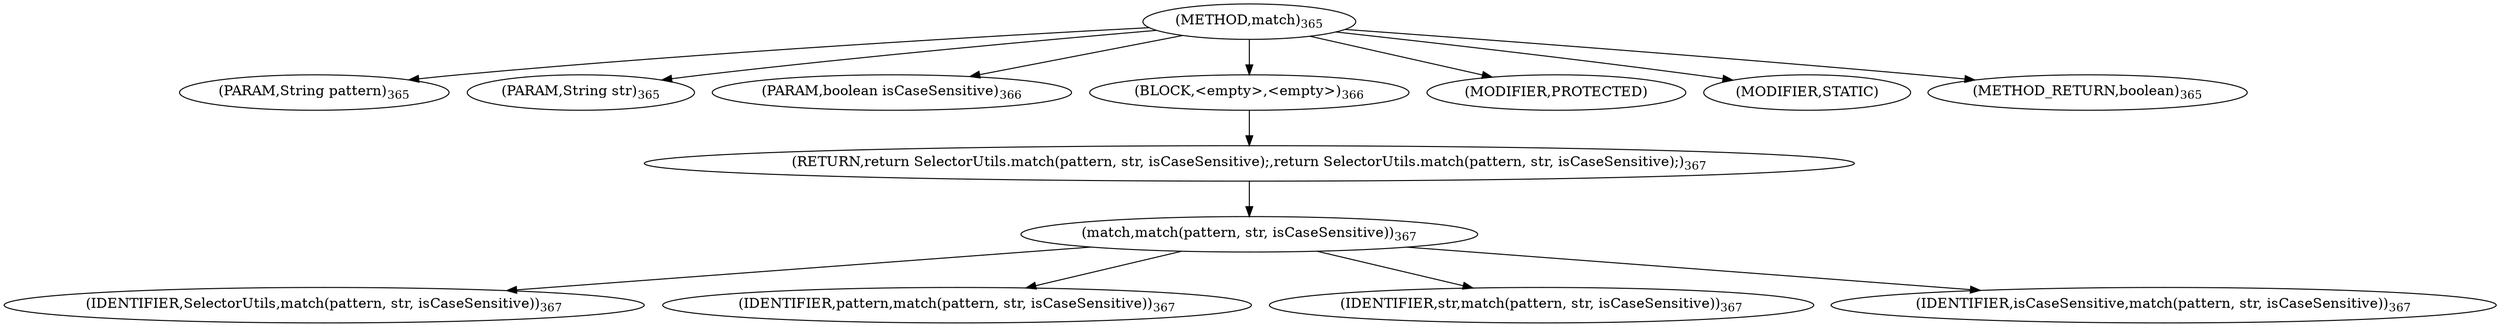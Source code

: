 digraph "match" {  
"235" [label = <(METHOD,match)<SUB>365</SUB>> ]
"236" [label = <(PARAM,String pattern)<SUB>365</SUB>> ]
"237" [label = <(PARAM,String str)<SUB>365</SUB>> ]
"238" [label = <(PARAM,boolean isCaseSensitive)<SUB>366</SUB>> ]
"239" [label = <(BLOCK,&lt;empty&gt;,&lt;empty&gt;)<SUB>366</SUB>> ]
"240" [label = <(RETURN,return SelectorUtils.match(pattern, str, isCaseSensitive);,return SelectorUtils.match(pattern, str, isCaseSensitive);)<SUB>367</SUB>> ]
"241" [label = <(match,match(pattern, str, isCaseSensitive))<SUB>367</SUB>> ]
"242" [label = <(IDENTIFIER,SelectorUtils,match(pattern, str, isCaseSensitive))<SUB>367</SUB>> ]
"243" [label = <(IDENTIFIER,pattern,match(pattern, str, isCaseSensitive))<SUB>367</SUB>> ]
"244" [label = <(IDENTIFIER,str,match(pattern, str, isCaseSensitive))<SUB>367</SUB>> ]
"245" [label = <(IDENTIFIER,isCaseSensitive,match(pattern, str, isCaseSensitive))<SUB>367</SUB>> ]
"246" [label = <(MODIFIER,PROTECTED)> ]
"247" [label = <(MODIFIER,STATIC)> ]
"248" [label = <(METHOD_RETURN,boolean)<SUB>365</SUB>> ]
  "235" -> "236" 
  "235" -> "237" 
  "235" -> "238" 
  "235" -> "239" 
  "235" -> "246" 
  "235" -> "247" 
  "235" -> "248" 
  "239" -> "240" 
  "240" -> "241" 
  "241" -> "242" 
  "241" -> "243" 
  "241" -> "244" 
  "241" -> "245" 
}
